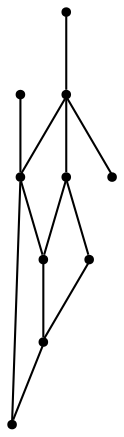 graph {
  node [shape=point,comment="{\"directed\":false,\"doi\":\"10.1007/978-3-031-22203-0_32\",\"figure\":\"7 (1)\"}"]

  v0 [pos="362.99117583076134,923.422533278371"]
  v1 [pos="362.9911758307613,1171.434035127681"]
  v2 [pos="362.99117583076134,1081.2499767685224"]
  v3 [pos="362.99117583076134,991.0617216252308"]
  v4 [pos="362.99117583076134,900.8776632660722"]
  v5 [pos="362.99117583076134,1216.528226286965"]
  v6 [pos="362.9911758307613,1261.6222902709726"]
  v7 [pos="362.99117583076134,1329.2614786178324"]
  v8 [pos="362.99117583076134,1351.8105454142642"]
  v9 [pos="362.99117583076134,1036.1557856092381"]

  v0 -- v8 [id="-1",pos="362.99117583076134,923.422533278371 464.4531412574156,991.0657912340871 464.4531412574156,1013.6107884216626 464.4531412574156,1032.401062738185 464.4531412574156,1271.0195258213002 464.4531412574156,1271.0195258213002 464.4531412574156,1271.0195258213002 464.4531412574156,1295.4439192488308 464.4531412574156,1329.2655482266887 362.99117583076134,1351.8105454142642"]
  v9 -- v2 [id="-2",pos="362.99117583076134,1036.1557856092381 362.99117583076134,1081.2499767685224 362.99117583076134,1081.2499767685224 362.99117583076134,1081.2499767685224"]
  v1 -- v8 [id="-3",pos="362.9911758307613,1171.434035127681 430.6310977680778,1205.255664105539 436.26948276535086,1233.4389771882556 433.45235689028954,1261.6222902709726 430.6310977680778,1289.8056033536893 419.35846102068194,1317.9889164364063 362.99117583076134,1351.8105454142642"]
  v4 -- v7 [id="-4",pos="362.99117583076134,900.8776632660722 261.5291468156893,923.426730062504 261.5291468156893,979.7933562279377 261.5291468156893,1064.343295476088 261.5291468156893,1148.8932347242385 261.5291468156893,1261.6264234674672 362.99117583076134,1329.2614786178324"]
  v0 -- v6 [id="-5",pos="362.99117583076134,923.422533278371 419.35846102068194,991.0657912340871 419.35846102068194,1013.6149852057956 419.35846102068194,1032.405259522318 419.35846102068194,1051.191337054707 419.35846102068194,1066.2226917160428 409.9653071351831,1081.2540463773787 400.5679564141161,1096.2854010387146 381.78164864311833,1111.3167557000504 366.7500779661375,1126.348237536663 351.71850728915666,1141.3753954138656 340.44590233596966,1156.4109468593344 351.71850728915666,1175.1970243917237 362.99114403655244,1193.9872987082458 396.8131875258903,1216.5322958958213 362.9911758307613,1261.6222902709726"]
  v4 -- v6 [id="-6",pos="362.99117583076134,900.8776632660722 295.35119030502716,923.422533278371 286.8956794326927,979.7891594438045 286.8956794326927,1053.0666636858055 286.8956794326927,1126.3440407525297 295.35119030502716,1216.5281626993267 362.9911758307613,1261.6222902709726"]
  v6 -- v1 [id="-7",pos="362.9911758307613,1261.6222902709726 400.5679564141161,1246.5909356096367 400.5679564141161,1216.5281626993267 362.9911758307613,1171.434035127681"]
  v5 -- v0 [id="-8",pos="362.99117583076134,1216.528226286965 329.1691005472146,1171.434035127681 329.1691005472146,1148.8891651153822 340.44590233596966,1130.0988907988599 351.71850728915666,1111.3128132664708 374.2637807839483,1096.277261821002 385.5363857371353,1081.2499767685224 396.8131875258903,1066.2186221071865 396.8131875258903,1051.1872674458507 396.8131875258903,1032.3969931293286 396.8131875258903,1013.6067188128063 396.8131875258903,991.0617216252308 362.99117583076134,923.422533278371"]
  v2 -- v0 [id="-9",pos="362.99117583076134,1081.2499767685224 317.8964637998188,1036.1557856092381 317.8964637998188,991.0617216252308 362.99117583076134,923.422533278371"]
  v2 -- v3 [id="-10",pos="362.99117583076134,1081.2499767685224 340.44590233596966,1051.1872674458507 340.44590233596966,1021.1286277320355 362.99117583076134,991.0617216252308"]
  v7 -- v1 [id="-11",pos="362.99117583076134,1329.2614786178324 419.35846102068194,1284.1714206550428 430.6310977680778,1227.8047944896093 362.9911758307613,1171.434035127681"]
  v2 -- v4 [id="-12",pos="362.99117583076134,1081.2499767685224 295.35119030502716,1036.1557856092381 295.35119030502716,945.9717272500795 362.99117583076134,900.8776632660722"]
}